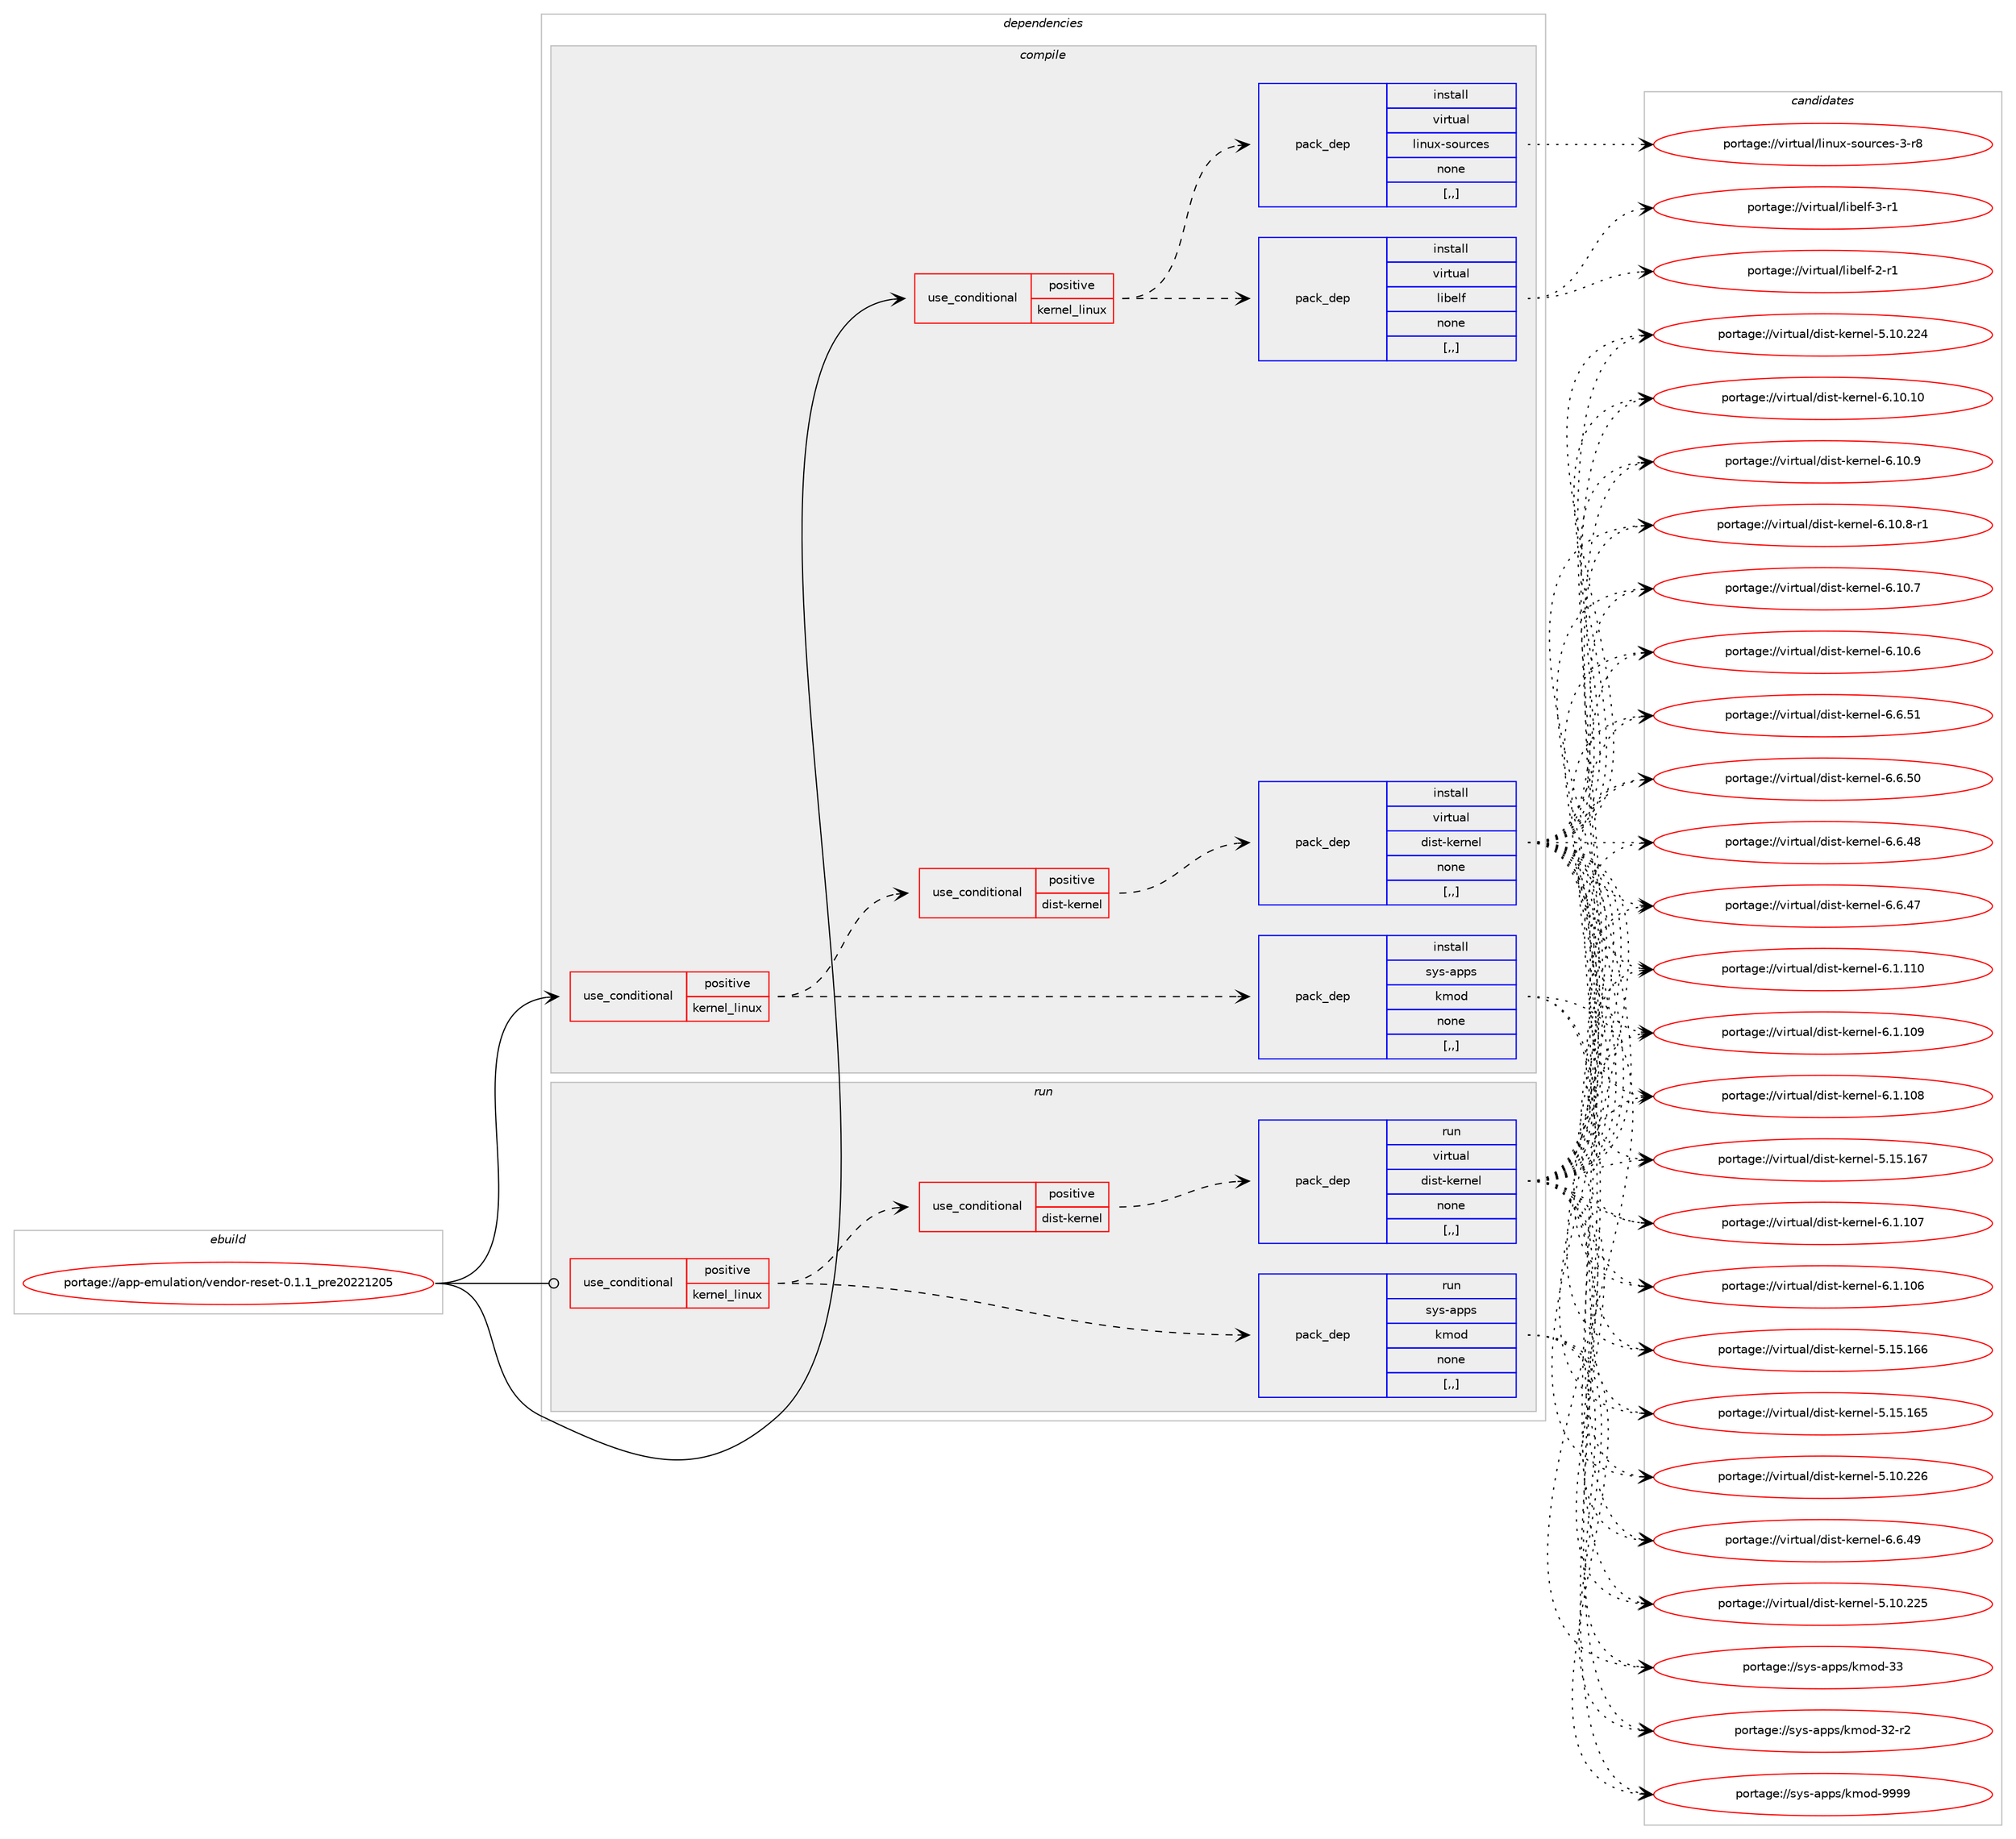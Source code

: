 digraph prolog {

# *************
# Graph options
# *************

newrank=true;
concentrate=true;
compound=true;
graph [rankdir=LR,fontname=Helvetica,fontsize=10,ranksep=1.5];#, ranksep=2.5, nodesep=0.2];
edge  [arrowhead=vee];
node  [fontname=Helvetica,fontsize=10];

# **********
# The ebuild
# **********

subgraph cluster_leftcol {
color=gray;
label=<<i>ebuild</i>>;
id [label="portage://app-emulation/vendor-reset-0.1.1_pre20221205", color=red, width=4, href="../app-emulation/vendor-reset-0.1.1_pre20221205.svg"];
}

# ****************
# The dependencies
# ****************

subgraph cluster_midcol {
color=gray;
label=<<i>dependencies</i>>;
subgraph cluster_compile {
fillcolor="#eeeeee";
style=filled;
label=<<i>compile</i>>;
subgraph cond138954 {
dependency525477 [label=<<TABLE BORDER="0" CELLBORDER="1" CELLSPACING="0" CELLPADDING="4"><TR><TD ROWSPAN="3" CELLPADDING="10">use_conditional</TD></TR><TR><TD>positive</TD></TR><TR><TD>kernel_linux</TD></TR></TABLE>>, shape=none, color=red];
subgraph pack382585 {
dependency525478 [label=<<TABLE BORDER="0" CELLBORDER="1" CELLSPACING="0" CELLPADDING="4" WIDTH="220"><TR><TD ROWSPAN="6" CELLPADDING="30">pack_dep</TD></TR><TR><TD WIDTH="110">install</TD></TR><TR><TD>sys-apps</TD></TR><TR><TD>kmod</TD></TR><TR><TD>none</TD></TR><TR><TD>[,,]</TD></TR></TABLE>>, shape=none, color=blue];
}
dependency525477:e -> dependency525478:w [weight=20,style="dashed",arrowhead="vee"];
subgraph cond138955 {
dependency525479 [label=<<TABLE BORDER="0" CELLBORDER="1" CELLSPACING="0" CELLPADDING="4"><TR><TD ROWSPAN="3" CELLPADDING="10">use_conditional</TD></TR><TR><TD>positive</TD></TR><TR><TD>dist-kernel</TD></TR></TABLE>>, shape=none, color=red];
subgraph pack382586 {
dependency525480 [label=<<TABLE BORDER="0" CELLBORDER="1" CELLSPACING="0" CELLPADDING="4" WIDTH="220"><TR><TD ROWSPAN="6" CELLPADDING="30">pack_dep</TD></TR><TR><TD WIDTH="110">install</TD></TR><TR><TD>virtual</TD></TR><TR><TD>dist-kernel</TD></TR><TR><TD>none</TD></TR><TR><TD>[,,]</TD></TR></TABLE>>, shape=none, color=blue];
}
dependency525479:e -> dependency525480:w [weight=20,style="dashed",arrowhead="vee"];
}
dependency525477:e -> dependency525479:w [weight=20,style="dashed",arrowhead="vee"];
}
id:e -> dependency525477:w [weight=20,style="solid",arrowhead="vee"];
subgraph cond138956 {
dependency525481 [label=<<TABLE BORDER="0" CELLBORDER="1" CELLSPACING="0" CELLPADDING="4"><TR><TD ROWSPAN="3" CELLPADDING="10">use_conditional</TD></TR><TR><TD>positive</TD></TR><TR><TD>kernel_linux</TD></TR></TABLE>>, shape=none, color=red];
subgraph pack382587 {
dependency525482 [label=<<TABLE BORDER="0" CELLBORDER="1" CELLSPACING="0" CELLPADDING="4" WIDTH="220"><TR><TD ROWSPAN="6" CELLPADDING="30">pack_dep</TD></TR><TR><TD WIDTH="110">install</TD></TR><TR><TD>virtual</TD></TR><TR><TD>linux-sources</TD></TR><TR><TD>none</TD></TR><TR><TD>[,,]</TD></TR></TABLE>>, shape=none, color=blue];
}
dependency525481:e -> dependency525482:w [weight=20,style="dashed",arrowhead="vee"];
subgraph pack382588 {
dependency525483 [label=<<TABLE BORDER="0" CELLBORDER="1" CELLSPACING="0" CELLPADDING="4" WIDTH="220"><TR><TD ROWSPAN="6" CELLPADDING="30">pack_dep</TD></TR><TR><TD WIDTH="110">install</TD></TR><TR><TD>virtual</TD></TR><TR><TD>libelf</TD></TR><TR><TD>none</TD></TR><TR><TD>[,,]</TD></TR></TABLE>>, shape=none, color=blue];
}
dependency525481:e -> dependency525483:w [weight=20,style="dashed",arrowhead="vee"];
}
id:e -> dependency525481:w [weight=20,style="solid",arrowhead="vee"];
}
subgraph cluster_compileandrun {
fillcolor="#eeeeee";
style=filled;
label=<<i>compile and run</i>>;
}
subgraph cluster_run {
fillcolor="#eeeeee";
style=filled;
label=<<i>run</i>>;
subgraph cond138957 {
dependency525484 [label=<<TABLE BORDER="0" CELLBORDER="1" CELLSPACING="0" CELLPADDING="4"><TR><TD ROWSPAN="3" CELLPADDING="10">use_conditional</TD></TR><TR><TD>positive</TD></TR><TR><TD>kernel_linux</TD></TR></TABLE>>, shape=none, color=red];
subgraph pack382589 {
dependency525485 [label=<<TABLE BORDER="0" CELLBORDER="1" CELLSPACING="0" CELLPADDING="4" WIDTH="220"><TR><TD ROWSPAN="6" CELLPADDING="30">pack_dep</TD></TR><TR><TD WIDTH="110">run</TD></TR><TR><TD>sys-apps</TD></TR><TR><TD>kmod</TD></TR><TR><TD>none</TD></TR><TR><TD>[,,]</TD></TR></TABLE>>, shape=none, color=blue];
}
dependency525484:e -> dependency525485:w [weight=20,style="dashed",arrowhead="vee"];
subgraph cond138958 {
dependency525486 [label=<<TABLE BORDER="0" CELLBORDER="1" CELLSPACING="0" CELLPADDING="4"><TR><TD ROWSPAN="3" CELLPADDING="10">use_conditional</TD></TR><TR><TD>positive</TD></TR><TR><TD>dist-kernel</TD></TR></TABLE>>, shape=none, color=red];
subgraph pack382590 {
dependency525487 [label=<<TABLE BORDER="0" CELLBORDER="1" CELLSPACING="0" CELLPADDING="4" WIDTH="220"><TR><TD ROWSPAN="6" CELLPADDING="30">pack_dep</TD></TR><TR><TD WIDTH="110">run</TD></TR><TR><TD>virtual</TD></TR><TR><TD>dist-kernel</TD></TR><TR><TD>none</TD></TR><TR><TD>[,,]</TD></TR></TABLE>>, shape=none, color=blue];
}
dependency525486:e -> dependency525487:w [weight=20,style="dashed",arrowhead="vee"];
}
dependency525484:e -> dependency525486:w [weight=20,style="dashed",arrowhead="vee"];
}
id:e -> dependency525484:w [weight=20,style="solid",arrowhead="odot"];
}
}

# **************
# The candidates
# **************

subgraph cluster_choices {
rank=same;
color=gray;
label=<<i>candidates</i>>;

subgraph choice382585 {
color=black;
nodesep=1;
choice1151211154597112112115471071091111004557575757 [label="portage://sys-apps/kmod-9999", color=red, width=4,href="../sys-apps/kmod-9999.svg"];
choice115121115459711211211547107109111100455151 [label="portage://sys-apps/kmod-33", color=red, width=4,href="../sys-apps/kmod-33.svg"];
choice1151211154597112112115471071091111004551504511450 [label="portage://sys-apps/kmod-32-r2", color=red, width=4,href="../sys-apps/kmod-32-r2.svg"];
dependency525478:e -> choice1151211154597112112115471071091111004557575757:w [style=dotted,weight="100"];
dependency525478:e -> choice115121115459711211211547107109111100455151:w [style=dotted,weight="100"];
dependency525478:e -> choice1151211154597112112115471071091111004551504511450:w [style=dotted,weight="100"];
}
subgraph choice382586 {
color=black;
nodesep=1;
choice1181051141161179710847100105115116451071011141101011084554464948464948 [label="portage://virtual/dist-kernel-6.10.10", color=red, width=4,href="../virtual/dist-kernel-6.10.10.svg"];
choice11810511411611797108471001051151164510710111411010110845544649484657 [label="portage://virtual/dist-kernel-6.10.9", color=red, width=4,href="../virtual/dist-kernel-6.10.9.svg"];
choice118105114116117971084710010511511645107101114110101108455446494846564511449 [label="portage://virtual/dist-kernel-6.10.8-r1", color=red, width=4,href="../virtual/dist-kernel-6.10.8-r1.svg"];
choice11810511411611797108471001051151164510710111411010110845544649484655 [label="portage://virtual/dist-kernel-6.10.7", color=red, width=4,href="../virtual/dist-kernel-6.10.7.svg"];
choice11810511411611797108471001051151164510710111411010110845544649484654 [label="portage://virtual/dist-kernel-6.10.6", color=red, width=4,href="../virtual/dist-kernel-6.10.6.svg"];
choice11810511411611797108471001051151164510710111411010110845544654465349 [label="portage://virtual/dist-kernel-6.6.51", color=red, width=4,href="../virtual/dist-kernel-6.6.51.svg"];
choice11810511411611797108471001051151164510710111411010110845544654465348 [label="portage://virtual/dist-kernel-6.6.50", color=red, width=4,href="../virtual/dist-kernel-6.6.50.svg"];
choice11810511411611797108471001051151164510710111411010110845544654465257 [label="portage://virtual/dist-kernel-6.6.49", color=red, width=4,href="../virtual/dist-kernel-6.6.49.svg"];
choice11810511411611797108471001051151164510710111411010110845544654465256 [label="portage://virtual/dist-kernel-6.6.48", color=red, width=4,href="../virtual/dist-kernel-6.6.48.svg"];
choice11810511411611797108471001051151164510710111411010110845544654465255 [label="portage://virtual/dist-kernel-6.6.47", color=red, width=4,href="../virtual/dist-kernel-6.6.47.svg"];
choice1181051141161179710847100105115116451071011141101011084554464946494948 [label="portage://virtual/dist-kernel-6.1.110", color=red, width=4,href="../virtual/dist-kernel-6.1.110.svg"];
choice1181051141161179710847100105115116451071011141101011084554464946494857 [label="portage://virtual/dist-kernel-6.1.109", color=red, width=4,href="../virtual/dist-kernel-6.1.109.svg"];
choice1181051141161179710847100105115116451071011141101011084554464946494856 [label="portage://virtual/dist-kernel-6.1.108", color=red, width=4,href="../virtual/dist-kernel-6.1.108.svg"];
choice1181051141161179710847100105115116451071011141101011084554464946494855 [label="portage://virtual/dist-kernel-6.1.107", color=red, width=4,href="../virtual/dist-kernel-6.1.107.svg"];
choice1181051141161179710847100105115116451071011141101011084554464946494854 [label="portage://virtual/dist-kernel-6.1.106", color=red, width=4,href="../virtual/dist-kernel-6.1.106.svg"];
choice118105114116117971084710010511511645107101114110101108455346495346495455 [label="portage://virtual/dist-kernel-5.15.167", color=red, width=4,href="../virtual/dist-kernel-5.15.167.svg"];
choice118105114116117971084710010511511645107101114110101108455346495346495454 [label="portage://virtual/dist-kernel-5.15.166", color=red, width=4,href="../virtual/dist-kernel-5.15.166.svg"];
choice118105114116117971084710010511511645107101114110101108455346495346495453 [label="portage://virtual/dist-kernel-5.15.165", color=red, width=4,href="../virtual/dist-kernel-5.15.165.svg"];
choice118105114116117971084710010511511645107101114110101108455346494846505054 [label="portage://virtual/dist-kernel-5.10.226", color=red, width=4,href="../virtual/dist-kernel-5.10.226.svg"];
choice118105114116117971084710010511511645107101114110101108455346494846505053 [label="portage://virtual/dist-kernel-5.10.225", color=red, width=4,href="../virtual/dist-kernel-5.10.225.svg"];
choice118105114116117971084710010511511645107101114110101108455346494846505052 [label="portage://virtual/dist-kernel-5.10.224", color=red, width=4,href="../virtual/dist-kernel-5.10.224.svg"];
dependency525480:e -> choice1181051141161179710847100105115116451071011141101011084554464948464948:w [style=dotted,weight="100"];
dependency525480:e -> choice11810511411611797108471001051151164510710111411010110845544649484657:w [style=dotted,weight="100"];
dependency525480:e -> choice118105114116117971084710010511511645107101114110101108455446494846564511449:w [style=dotted,weight="100"];
dependency525480:e -> choice11810511411611797108471001051151164510710111411010110845544649484655:w [style=dotted,weight="100"];
dependency525480:e -> choice11810511411611797108471001051151164510710111411010110845544649484654:w [style=dotted,weight="100"];
dependency525480:e -> choice11810511411611797108471001051151164510710111411010110845544654465349:w [style=dotted,weight="100"];
dependency525480:e -> choice11810511411611797108471001051151164510710111411010110845544654465348:w [style=dotted,weight="100"];
dependency525480:e -> choice11810511411611797108471001051151164510710111411010110845544654465257:w [style=dotted,weight="100"];
dependency525480:e -> choice11810511411611797108471001051151164510710111411010110845544654465256:w [style=dotted,weight="100"];
dependency525480:e -> choice11810511411611797108471001051151164510710111411010110845544654465255:w [style=dotted,weight="100"];
dependency525480:e -> choice1181051141161179710847100105115116451071011141101011084554464946494948:w [style=dotted,weight="100"];
dependency525480:e -> choice1181051141161179710847100105115116451071011141101011084554464946494857:w [style=dotted,weight="100"];
dependency525480:e -> choice1181051141161179710847100105115116451071011141101011084554464946494856:w [style=dotted,weight="100"];
dependency525480:e -> choice1181051141161179710847100105115116451071011141101011084554464946494855:w [style=dotted,weight="100"];
dependency525480:e -> choice1181051141161179710847100105115116451071011141101011084554464946494854:w [style=dotted,weight="100"];
dependency525480:e -> choice118105114116117971084710010511511645107101114110101108455346495346495455:w [style=dotted,weight="100"];
dependency525480:e -> choice118105114116117971084710010511511645107101114110101108455346495346495454:w [style=dotted,weight="100"];
dependency525480:e -> choice118105114116117971084710010511511645107101114110101108455346495346495453:w [style=dotted,weight="100"];
dependency525480:e -> choice118105114116117971084710010511511645107101114110101108455346494846505054:w [style=dotted,weight="100"];
dependency525480:e -> choice118105114116117971084710010511511645107101114110101108455346494846505053:w [style=dotted,weight="100"];
dependency525480:e -> choice118105114116117971084710010511511645107101114110101108455346494846505052:w [style=dotted,weight="100"];
}
subgraph choice382587 {
color=black;
nodesep=1;
choice1181051141161179710847108105110117120451151111171149910111545514511456 [label="portage://virtual/linux-sources-3-r8", color=red, width=4,href="../virtual/linux-sources-3-r8.svg"];
dependency525482:e -> choice1181051141161179710847108105110117120451151111171149910111545514511456:w [style=dotted,weight="100"];
}
subgraph choice382588 {
color=black;
nodesep=1;
choice11810511411611797108471081059810110810245514511449 [label="portage://virtual/libelf-3-r1", color=red, width=4,href="../virtual/libelf-3-r1.svg"];
choice11810511411611797108471081059810110810245504511449 [label="portage://virtual/libelf-2-r1", color=red, width=4,href="../virtual/libelf-2-r1.svg"];
dependency525483:e -> choice11810511411611797108471081059810110810245514511449:w [style=dotted,weight="100"];
dependency525483:e -> choice11810511411611797108471081059810110810245504511449:w [style=dotted,weight="100"];
}
subgraph choice382589 {
color=black;
nodesep=1;
choice1151211154597112112115471071091111004557575757 [label="portage://sys-apps/kmod-9999", color=red, width=4,href="../sys-apps/kmod-9999.svg"];
choice115121115459711211211547107109111100455151 [label="portage://sys-apps/kmod-33", color=red, width=4,href="../sys-apps/kmod-33.svg"];
choice1151211154597112112115471071091111004551504511450 [label="portage://sys-apps/kmod-32-r2", color=red, width=4,href="../sys-apps/kmod-32-r2.svg"];
dependency525485:e -> choice1151211154597112112115471071091111004557575757:w [style=dotted,weight="100"];
dependency525485:e -> choice115121115459711211211547107109111100455151:w [style=dotted,weight="100"];
dependency525485:e -> choice1151211154597112112115471071091111004551504511450:w [style=dotted,weight="100"];
}
subgraph choice382590 {
color=black;
nodesep=1;
choice1181051141161179710847100105115116451071011141101011084554464948464948 [label="portage://virtual/dist-kernel-6.10.10", color=red, width=4,href="../virtual/dist-kernel-6.10.10.svg"];
choice11810511411611797108471001051151164510710111411010110845544649484657 [label="portage://virtual/dist-kernel-6.10.9", color=red, width=4,href="../virtual/dist-kernel-6.10.9.svg"];
choice118105114116117971084710010511511645107101114110101108455446494846564511449 [label="portage://virtual/dist-kernel-6.10.8-r1", color=red, width=4,href="../virtual/dist-kernel-6.10.8-r1.svg"];
choice11810511411611797108471001051151164510710111411010110845544649484655 [label="portage://virtual/dist-kernel-6.10.7", color=red, width=4,href="../virtual/dist-kernel-6.10.7.svg"];
choice11810511411611797108471001051151164510710111411010110845544649484654 [label="portage://virtual/dist-kernel-6.10.6", color=red, width=4,href="../virtual/dist-kernel-6.10.6.svg"];
choice11810511411611797108471001051151164510710111411010110845544654465349 [label="portage://virtual/dist-kernel-6.6.51", color=red, width=4,href="../virtual/dist-kernel-6.6.51.svg"];
choice11810511411611797108471001051151164510710111411010110845544654465348 [label="portage://virtual/dist-kernel-6.6.50", color=red, width=4,href="../virtual/dist-kernel-6.6.50.svg"];
choice11810511411611797108471001051151164510710111411010110845544654465257 [label="portage://virtual/dist-kernel-6.6.49", color=red, width=4,href="../virtual/dist-kernel-6.6.49.svg"];
choice11810511411611797108471001051151164510710111411010110845544654465256 [label="portage://virtual/dist-kernel-6.6.48", color=red, width=4,href="../virtual/dist-kernel-6.6.48.svg"];
choice11810511411611797108471001051151164510710111411010110845544654465255 [label="portage://virtual/dist-kernel-6.6.47", color=red, width=4,href="../virtual/dist-kernel-6.6.47.svg"];
choice1181051141161179710847100105115116451071011141101011084554464946494948 [label="portage://virtual/dist-kernel-6.1.110", color=red, width=4,href="../virtual/dist-kernel-6.1.110.svg"];
choice1181051141161179710847100105115116451071011141101011084554464946494857 [label="portage://virtual/dist-kernel-6.1.109", color=red, width=4,href="../virtual/dist-kernel-6.1.109.svg"];
choice1181051141161179710847100105115116451071011141101011084554464946494856 [label="portage://virtual/dist-kernel-6.1.108", color=red, width=4,href="../virtual/dist-kernel-6.1.108.svg"];
choice1181051141161179710847100105115116451071011141101011084554464946494855 [label="portage://virtual/dist-kernel-6.1.107", color=red, width=4,href="../virtual/dist-kernel-6.1.107.svg"];
choice1181051141161179710847100105115116451071011141101011084554464946494854 [label="portage://virtual/dist-kernel-6.1.106", color=red, width=4,href="../virtual/dist-kernel-6.1.106.svg"];
choice118105114116117971084710010511511645107101114110101108455346495346495455 [label="portage://virtual/dist-kernel-5.15.167", color=red, width=4,href="../virtual/dist-kernel-5.15.167.svg"];
choice118105114116117971084710010511511645107101114110101108455346495346495454 [label="portage://virtual/dist-kernel-5.15.166", color=red, width=4,href="../virtual/dist-kernel-5.15.166.svg"];
choice118105114116117971084710010511511645107101114110101108455346495346495453 [label="portage://virtual/dist-kernel-5.15.165", color=red, width=4,href="../virtual/dist-kernel-5.15.165.svg"];
choice118105114116117971084710010511511645107101114110101108455346494846505054 [label="portage://virtual/dist-kernel-5.10.226", color=red, width=4,href="../virtual/dist-kernel-5.10.226.svg"];
choice118105114116117971084710010511511645107101114110101108455346494846505053 [label="portage://virtual/dist-kernel-5.10.225", color=red, width=4,href="../virtual/dist-kernel-5.10.225.svg"];
choice118105114116117971084710010511511645107101114110101108455346494846505052 [label="portage://virtual/dist-kernel-5.10.224", color=red, width=4,href="../virtual/dist-kernel-5.10.224.svg"];
dependency525487:e -> choice1181051141161179710847100105115116451071011141101011084554464948464948:w [style=dotted,weight="100"];
dependency525487:e -> choice11810511411611797108471001051151164510710111411010110845544649484657:w [style=dotted,weight="100"];
dependency525487:e -> choice118105114116117971084710010511511645107101114110101108455446494846564511449:w [style=dotted,weight="100"];
dependency525487:e -> choice11810511411611797108471001051151164510710111411010110845544649484655:w [style=dotted,weight="100"];
dependency525487:e -> choice11810511411611797108471001051151164510710111411010110845544649484654:w [style=dotted,weight="100"];
dependency525487:e -> choice11810511411611797108471001051151164510710111411010110845544654465349:w [style=dotted,weight="100"];
dependency525487:e -> choice11810511411611797108471001051151164510710111411010110845544654465348:w [style=dotted,weight="100"];
dependency525487:e -> choice11810511411611797108471001051151164510710111411010110845544654465257:w [style=dotted,weight="100"];
dependency525487:e -> choice11810511411611797108471001051151164510710111411010110845544654465256:w [style=dotted,weight="100"];
dependency525487:e -> choice11810511411611797108471001051151164510710111411010110845544654465255:w [style=dotted,weight="100"];
dependency525487:e -> choice1181051141161179710847100105115116451071011141101011084554464946494948:w [style=dotted,weight="100"];
dependency525487:e -> choice1181051141161179710847100105115116451071011141101011084554464946494857:w [style=dotted,weight="100"];
dependency525487:e -> choice1181051141161179710847100105115116451071011141101011084554464946494856:w [style=dotted,weight="100"];
dependency525487:e -> choice1181051141161179710847100105115116451071011141101011084554464946494855:w [style=dotted,weight="100"];
dependency525487:e -> choice1181051141161179710847100105115116451071011141101011084554464946494854:w [style=dotted,weight="100"];
dependency525487:e -> choice118105114116117971084710010511511645107101114110101108455346495346495455:w [style=dotted,weight="100"];
dependency525487:e -> choice118105114116117971084710010511511645107101114110101108455346495346495454:w [style=dotted,weight="100"];
dependency525487:e -> choice118105114116117971084710010511511645107101114110101108455346495346495453:w [style=dotted,weight="100"];
dependency525487:e -> choice118105114116117971084710010511511645107101114110101108455346494846505054:w [style=dotted,weight="100"];
dependency525487:e -> choice118105114116117971084710010511511645107101114110101108455346494846505053:w [style=dotted,weight="100"];
dependency525487:e -> choice118105114116117971084710010511511645107101114110101108455346494846505052:w [style=dotted,weight="100"];
}
}

}

